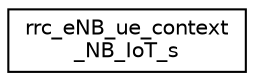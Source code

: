digraph "Graphical Class Hierarchy"
{
 // LATEX_PDF_SIZE
  edge [fontname="Helvetica",fontsize="10",labelfontname="Helvetica",labelfontsize="10"];
  node [fontname="Helvetica",fontsize="10",shape=record];
  rankdir="LR";
  Node0 [label="rrc_eNB_ue_context\l_NB_IoT_s",height=0.2,width=0.4,color="black", fillcolor="white", style="filled",URL="$structrrc__eNB__ue__context__NB__IoT__s.html",tooltip=" "];
}
